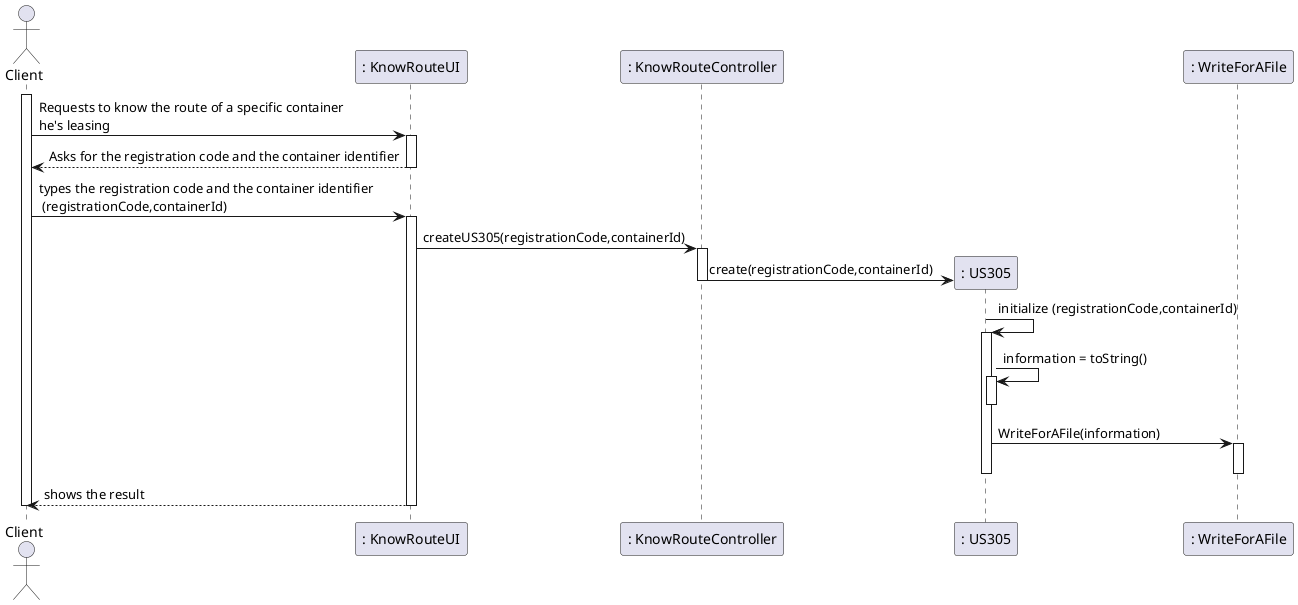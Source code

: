 @startuml
'https://plantuml.com/sequence-diagram
actor "Client" as C
participant ": KnowRouteUI" as UI
participant ": KnowRouteController" as CT
participant ": US305" as US
participant ": WriteForAFile" as WF

activate C
C -> UI : Requests to know the route of a specific container \nhe's leasing
activate UI
UI --> C : Asks for the registration code and the container identifier
deactivate UI

C -> UI : types the registration code and the container identifier\n (registrationCode,containerId)
activate UI
UI-> CT : createUS305(registrationCode,containerId)
activate CT
CT -> US** : create(registrationCode,containerId)
deactivate CT
US -> US : initialize (registrationCode,containerId)
activate US
US -> US : information = toString()
activate US
deactivate US
US -> WF : WriteForAFile(information)
activate WF
deactivate WF
deactivate US
UI-->C : shows the result
deactivate UI
deactivate C

@enduml